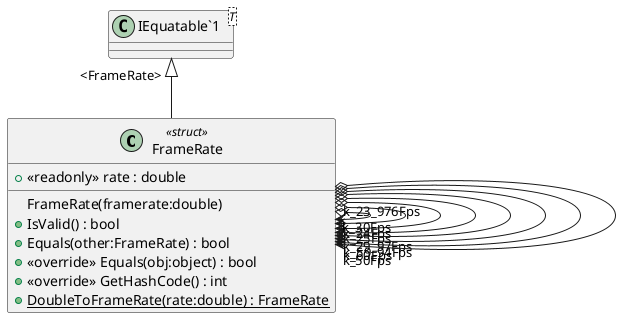@startuml
class FrameRate <<struct>> {
    + <<readonly>> rate : double
    FrameRate(framerate:double)
    + IsValid() : bool
    + Equals(other:FrameRate) : bool
    + <<override>> Equals(obj:object) : bool
    + <<override>> GetHashCode() : int
    + {static} DoubleToFrameRate(rate:double) : FrameRate
}
class "IEquatable`1"<T> {
}
"IEquatable`1" "<FrameRate>" <|-- FrameRate
FrameRate o-> "k_23_976Fps" FrameRate
FrameRate o-> "k_24Fps" FrameRate
FrameRate o-> "k_25Fps" FrameRate
FrameRate o-> "k_30Fps" FrameRate
FrameRate o-> "k_29_97Fps" FrameRate
FrameRate o-> "k_50Fps" FrameRate
FrameRate o-> "k_59_94Fps" FrameRate
FrameRate o-> "k_60Fps" FrameRate
@enduml

